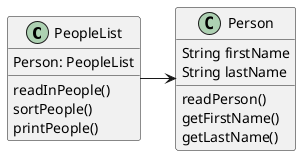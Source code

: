 @startuml
'https://plantuml.com/class-diagram

class PeopleList{
    Person: PeopleList

    readInPeople()
    sortPeople()
    printPeople()
}
class Person{
    String firstName
    String lastName

    readPerson()
    getFirstName()
    getLastName()
}

PeopleList->Person
@enduml